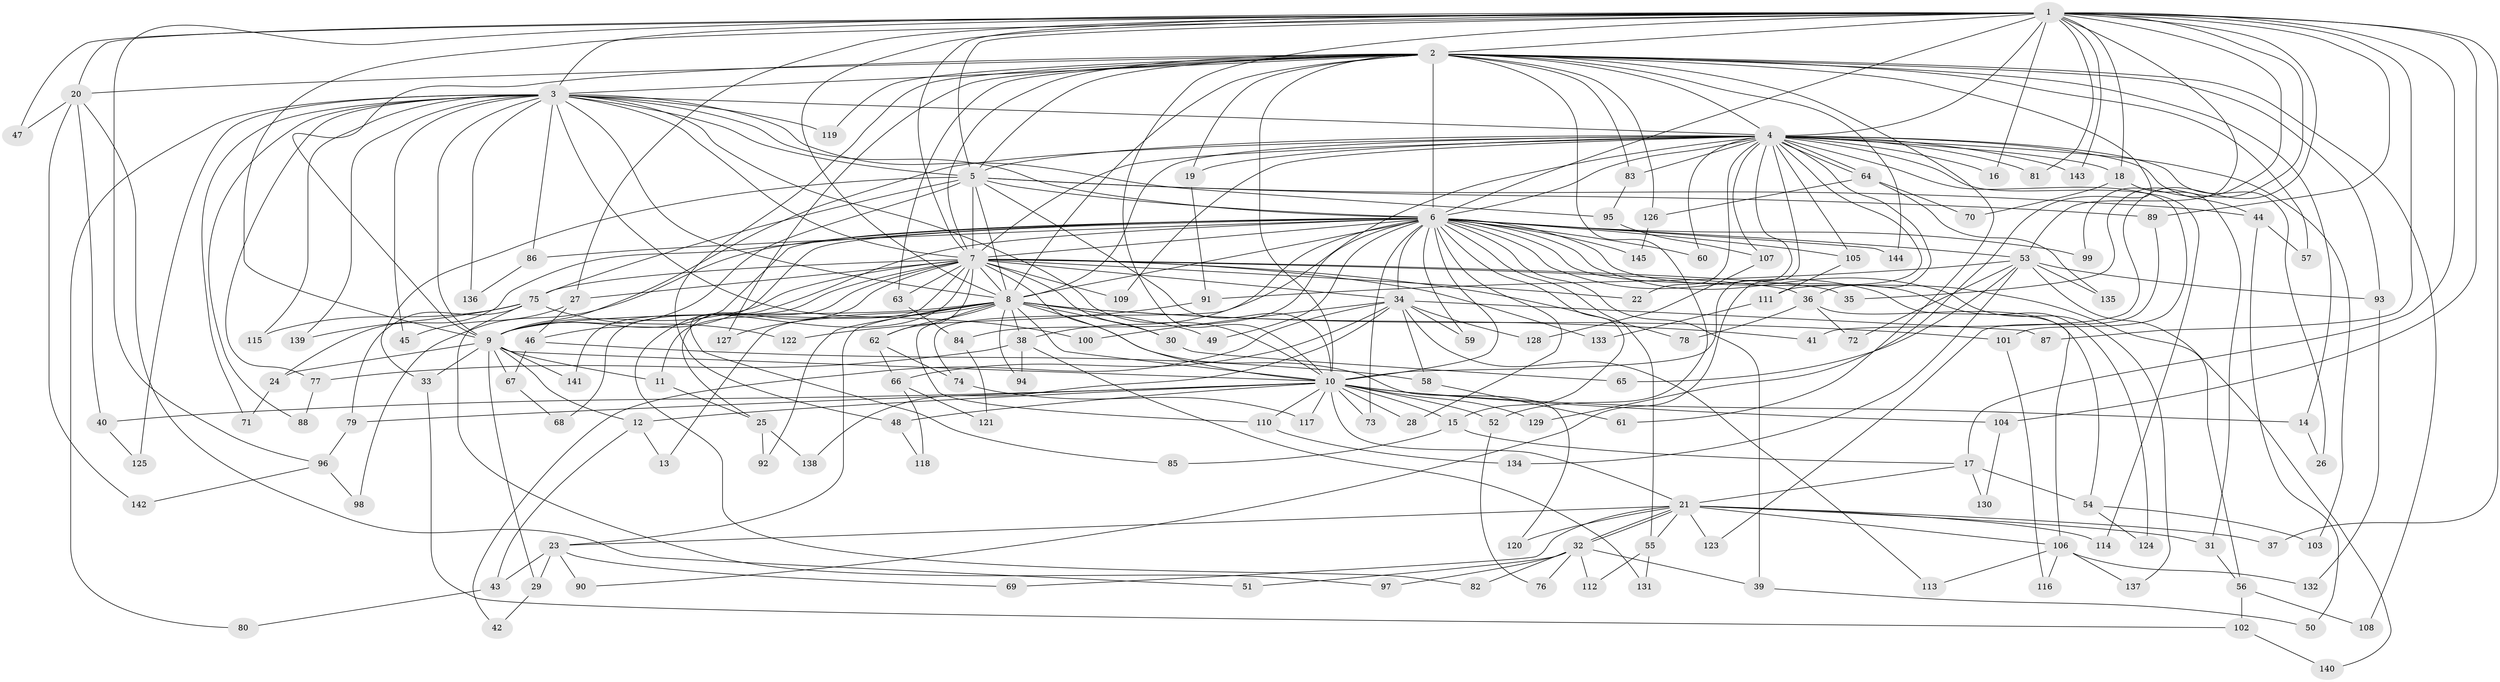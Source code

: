 // Generated by graph-tools (version 1.1) at 2025/49/03/09/25 03:49:28]
// undirected, 145 vertices, 315 edges
graph export_dot {
graph [start="1"]
  node [color=gray90,style=filled];
  1;
  2;
  3;
  4;
  5;
  6;
  7;
  8;
  9;
  10;
  11;
  12;
  13;
  14;
  15;
  16;
  17;
  18;
  19;
  20;
  21;
  22;
  23;
  24;
  25;
  26;
  27;
  28;
  29;
  30;
  31;
  32;
  33;
  34;
  35;
  36;
  37;
  38;
  39;
  40;
  41;
  42;
  43;
  44;
  45;
  46;
  47;
  48;
  49;
  50;
  51;
  52;
  53;
  54;
  55;
  56;
  57;
  58;
  59;
  60;
  61;
  62;
  63;
  64;
  65;
  66;
  67;
  68;
  69;
  70;
  71;
  72;
  73;
  74;
  75;
  76;
  77;
  78;
  79;
  80;
  81;
  82;
  83;
  84;
  85;
  86;
  87;
  88;
  89;
  90;
  91;
  92;
  93;
  94;
  95;
  96;
  97;
  98;
  99;
  100;
  101;
  102;
  103;
  104;
  105;
  106;
  107;
  108;
  109;
  110;
  111;
  112;
  113;
  114;
  115;
  116;
  117;
  118;
  119;
  120;
  121;
  122;
  123;
  124;
  125;
  126;
  127;
  128;
  129;
  130;
  131;
  132;
  133;
  134;
  135;
  136;
  137;
  138;
  139;
  140;
  141;
  142;
  143;
  144;
  145;
  1 -- 2;
  1 -- 3;
  1 -- 4;
  1 -- 5;
  1 -- 6;
  1 -- 7;
  1 -- 8;
  1 -- 9;
  1 -- 10;
  1 -- 16;
  1 -- 17;
  1 -- 18;
  1 -- 20;
  1 -- 27;
  1 -- 35;
  1 -- 37;
  1 -- 41;
  1 -- 47;
  1 -- 53;
  1 -- 81;
  1 -- 87;
  1 -- 89;
  1 -- 96;
  1 -- 99;
  1 -- 104;
  1 -- 143;
  2 -- 3;
  2 -- 4;
  2 -- 5;
  2 -- 6;
  2 -- 7;
  2 -- 8;
  2 -- 9;
  2 -- 10;
  2 -- 14;
  2 -- 19;
  2 -- 20;
  2 -- 48;
  2 -- 52;
  2 -- 57;
  2 -- 61;
  2 -- 63;
  2 -- 83;
  2 -- 93;
  2 -- 108;
  2 -- 119;
  2 -- 126;
  2 -- 127;
  2 -- 129;
  2 -- 144;
  3 -- 4;
  3 -- 5;
  3 -- 6;
  3 -- 7;
  3 -- 8;
  3 -- 9;
  3 -- 10;
  3 -- 45;
  3 -- 71;
  3 -- 77;
  3 -- 80;
  3 -- 86;
  3 -- 88;
  3 -- 95;
  3 -- 100;
  3 -- 115;
  3 -- 119;
  3 -- 125;
  3 -- 136;
  3 -- 139;
  4 -- 5;
  4 -- 6;
  4 -- 7;
  4 -- 8;
  4 -- 9;
  4 -- 10;
  4 -- 16;
  4 -- 18;
  4 -- 19;
  4 -- 22;
  4 -- 26;
  4 -- 36;
  4 -- 38;
  4 -- 44;
  4 -- 60;
  4 -- 64;
  4 -- 64;
  4 -- 81;
  4 -- 83;
  4 -- 90;
  4 -- 101;
  4 -- 103;
  4 -- 105;
  4 -- 107;
  4 -- 109;
  4 -- 111;
  4 -- 114;
  4 -- 143;
  5 -- 6;
  5 -- 7;
  5 -- 8;
  5 -- 9;
  5 -- 10;
  5 -- 33;
  5 -- 44;
  5 -- 75;
  5 -- 89;
  6 -- 7;
  6 -- 8;
  6 -- 9;
  6 -- 10;
  6 -- 15;
  6 -- 24;
  6 -- 25;
  6 -- 28;
  6 -- 34;
  6 -- 39;
  6 -- 46;
  6 -- 49;
  6 -- 53;
  6 -- 55;
  6 -- 56;
  6 -- 59;
  6 -- 60;
  6 -- 73;
  6 -- 74;
  6 -- 84;
  6 -- 86;
  6 -- 98;
  6 -- 99;
  6 -- 105;
  6 -- 106;
  6 -- 124;
  6 -- 137;
  6 -- 144;
  6 -- 145;
  7 -- 8;
  7 -- 9;
  7 -- 10;
  7 -- 11;
  7 -- 22;
  7 -- 27;
  7 -- 30;
  7 -- 34;
  7 -- 35;
  7 -- 36;
  7 -- 62;
  7 -- 63;
  7 -- 68;
  7 -- 75;
  7 -- 78;
  7 -- 82;
  7 -- 85;
  7 -- 109;
  7 -- 133;
  7 -- 141;
  8 -- 9;
  8 -- 10;
  8 -- 13;
  8 -- 23;
  8 -- 30;
  8 -- 38;
  8 -- 41;
  8 -- 49;
  8 -- 62;
  8 -- 92;
  8 -- 94;
  8 -- 101;
  8 -- 110;
  8 -- 120;
  8 -- 127;
  9 -- 10;
  9 -- 11;
  9 -- 12;
  9 -- 24;
  9 -- 29;
  9 -- 33;
  9 -- 67;
  9 -- 141;
  10 -- 12;
  10 -- 14;
  10 -- 15;
  10 -- 21;
  10 -- 28;
  10 -- 40;
  10 -- 48;
  10 -- 52;
  10 -- 73;
  10 -- 79;
  10 -- 104;
  10 -- 110;
  10 -- 117;
  10 -- 129;
  11 -- 25;
  12 -- 13;
  12 -- 43;
  14 -- 26;
  15 -- 17;
  15 -- 85;
  17 -- 21;
  17 -- 54;
  17 -- 130;
  18 -- 31;
  18 -- 70;
  19 -- 91;
  20 -- 40;
  20 -- 47;
  20 -- 51;
  20 -- 142;
  21 -- 23;
  21 -- 31;
  21 -- 32;
  21 -- 32;
  21 -- 37;
  21 -- 55;
  21 -- 69;
  21 -- 106;
  21 -- 114;
  21 -- 120;
  21 -- 123;
  23 -- 29;
  23 -- 43;
  23 -- 69;
  23 -- 90;
  24 -- 71;
  25 -- 92;
  25 -- 138;
  27 -- 45;
  27 -- 46;
  29 -- 42;
  30 -- 65;
  31 -- 56;
  32 -- 39;
  32 -- 51;
  32 -- 76;
  32 -- 82;
  32 -- 97;
  32 -- 112;
  33 -- 102;
  34 -- 42;
  34 -- 58;
  34 -- 59;
  34 -- 66;
  34 -- 87;
  34 -- 100;
  34 -- 113;
  34 -- 128;
  34 -- 138;
  36 -- 54;
  36 -- 72;
  36 -- 78;
  38 -- 77;
  38 -- 94;
  38 -- 131;
  39 -- 50;
  40 -- 125;
  43 -- 80;
  44 -- 50;
  44 -- 57;
  46 -- 58;
  46 -- 67;
  48 -- 118;
  52 -- 76;
  53 -- 65;
  53 -- 72;
  53 -- 91;
  53 -- 93;
  53 -- 134;
  53 -- 135;
  53 -- 140;
  54 -- 103;
  54 -- 124;
  55 -- 112;
  55 -- 131;
  56 -- 102;
  56 -- 108;
  58 -- 61;
  62 -- 66;
  62 -- 74;
  63 -- 84;
  64 -- 70;
  64 -- 126;
  64 -- 135;
  66 -- 118;
  66 -- 121;
  67 -- 68;
  74 -- 117;
  75 -- 79;
  75 -- 97;
  75 -- 115;
  75 -- 122;
  75 -- 139;
  77 -- 88;
  79 -- 96;
  83 -- 95;
  84 -- 121;
  86 -- 136;
  89 -- 123;
  91 -- 122;
  93 -- 132;
  95 -- 107;
  96 -- 98;
  96 -- 142;
  101 -- 116;
  102 -- 140;
  104 -- 130;
  105 -- 111;
  106 -- 113;
  106 -- 116;
  106 -- 132;
  106 -- 137;
  107 -- 128;
  110 -- 134;
  111 -- 133;
  126 -- 145;
}
